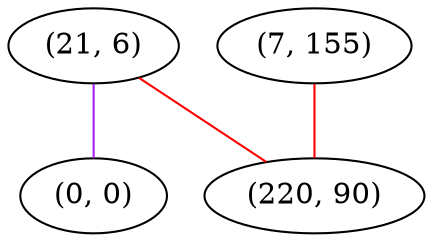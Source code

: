 graph "" {
"(21, 6)";
"(7, 155)";
"(0, 0)";
"(220, 90)";
"(21, 6)" -- "(220, 90)"  [color=red, key=0, weight=1];
"(21, 6)" -- "(0, 0)"  [color=purple, key=0, weight=4];
"(7, 155)" -- "(220, 90)"  [color=red, key=0, weight=1];
}
